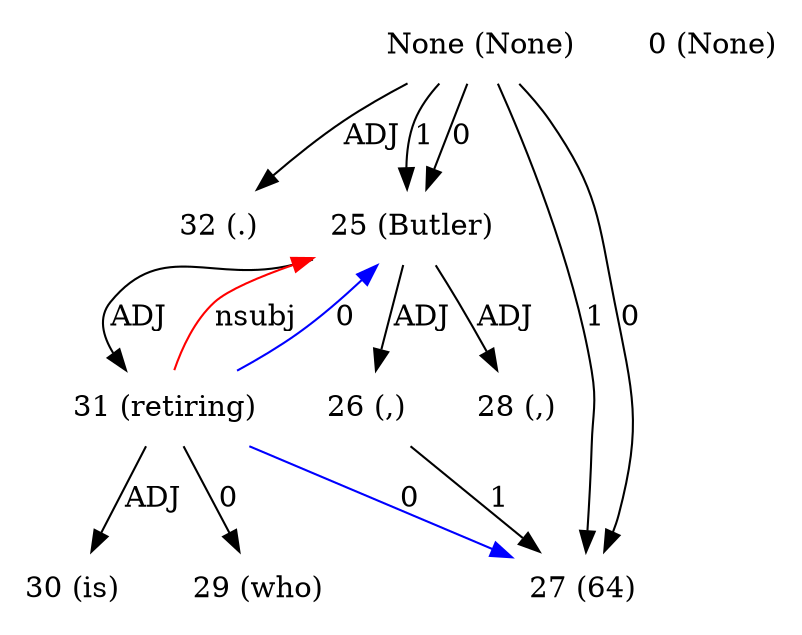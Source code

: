 digraph G{
edge [dir=forward]
node [shape=plaintext]

None [label="None (None)"]
None -> 32 [label="ADJ"]
None [label="None (None)"]
None -> 25 [label="1"]
None -> 27 [label="1"]
None [label="None (None)"]
None -> 27 [label="0"]
None -> 25 [label="0"]
0 [label="0 (None)"]
25 [label="25 (Butler)"]
25 -> 26 [label="ADJ"]
25 -> 28 [label="ADJ"]
25 -> 31 [label="ADJ"]
31 -> 25 [label="nsubj", color="red"]
26 [label="26 (,)"]
26 -> 27 [label="1"]
27 [label="27 (64)"]
28 [label="28 (,)"]
29 [label="29 (who)"]
30 [label="30 (is)"]
31 [label="31 (retiring)"]
31 -> 29 [label="0"]
31 -> 25 [label="0", color="blue"]
31 -> 27 [label="0", color="blue"]
31 -> 30 [label="ADJ"]
32 [label="32 (.)"]
}
